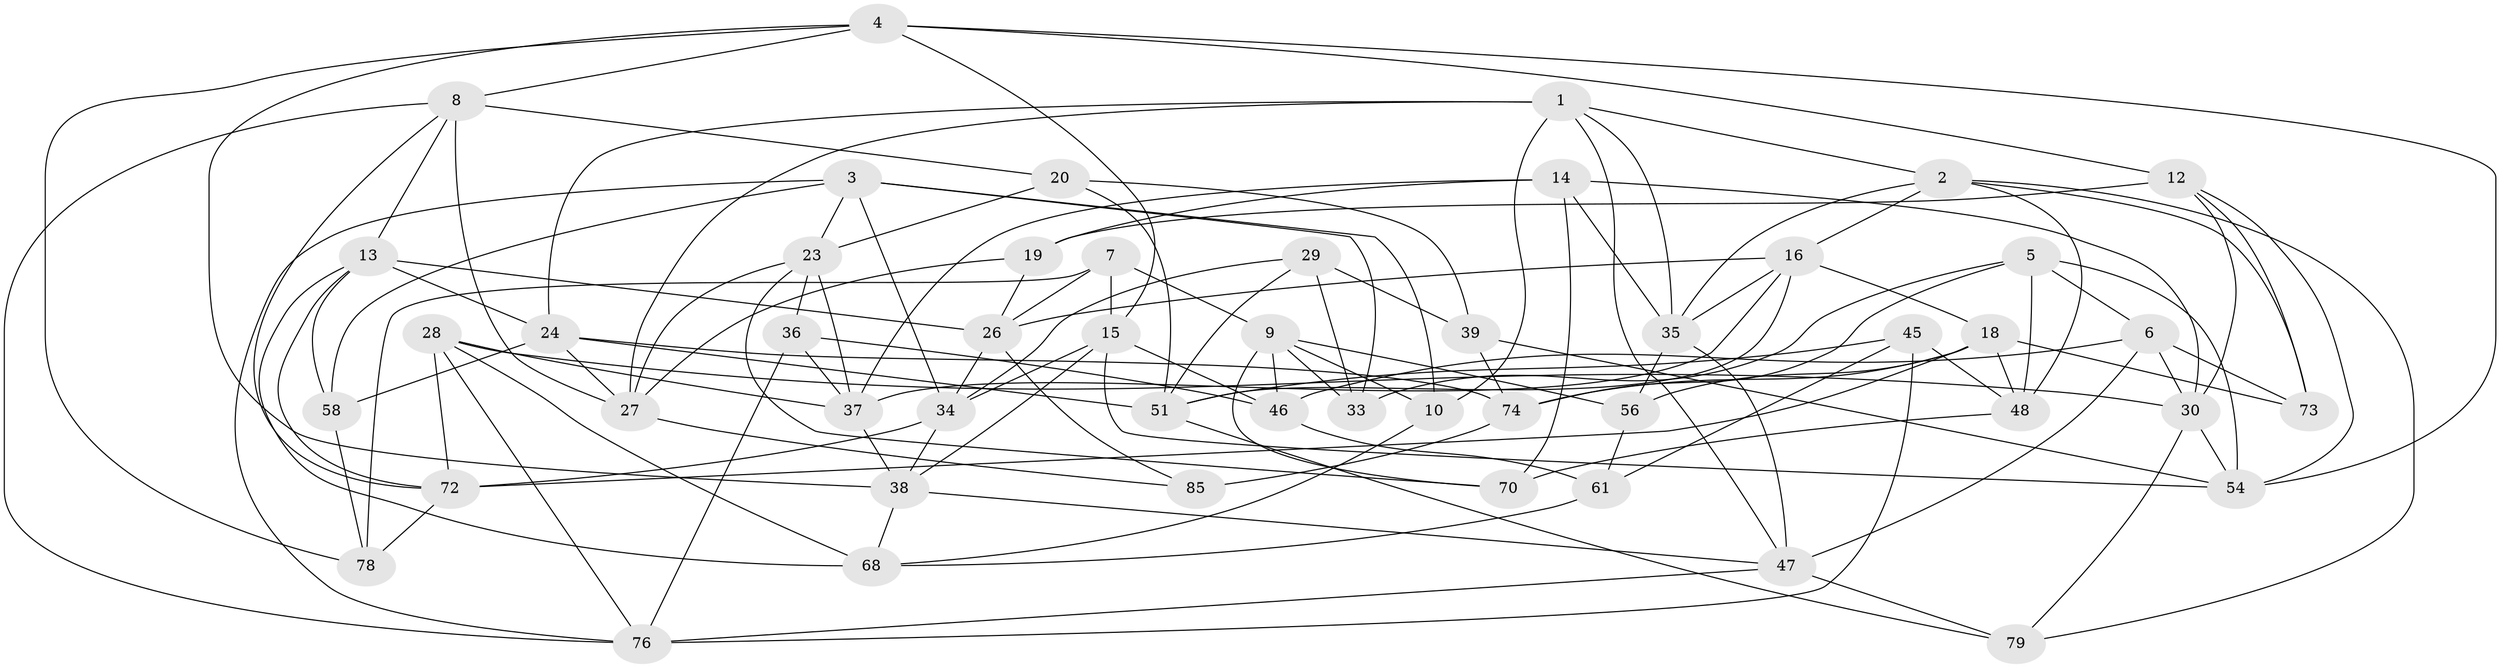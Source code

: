 // Generated by graph-tools (version 1.1) at 2025/52/02/27/25 19:52:31]
// undirected, 50 vertices, 128 edges
graph export_dot {
graph [start="1"]
  node [color=gray90,style=filled];
  1 [super="+21"];
  2 [super="+32"];
  3 [super="+77"];
  4 [super="+11"];
  5 [super="+31"];
  6 [super="+60"];
  7;
  8 [super="+66"];
  9 [super="+43"];
  10;
  12 [super="+71"];
  13 [super="+67"];
  14 [super="+25"];
  15 [super="+17"];
  16 [super="+22"];
  18 [super="+59"];
  19 [super="+53"];
  20;
  23 [super="+81"];
  24 [super="+40"];
  26 [super="+65"];
  27 [super="+44"];
  28 [super="+42"];
  29 [super="+41"];
  30 [super="+84"];
  33;
  34 [super="+55"];
  35 [super="+50"];
  36;
  37 [super="+82"];
  38 [super="+63"];
  39 [super="+52"];
  45;
  46 [super="+69"];
  47 [super="+64"];
  48 [super="+49"];
  51 [super="+62"];
  54 [super="+57"];
  56;
  58;
  61;
  68 [super="+75"];
  70;
  72 [super="+86"];
  73;
  74 [super="+83"];
  76 [super="+80"];
  78;
  79;
  85;
  1 -- 35;
  1 -- 10;
  1 -- 27;
  1 -- 2;
  1 -- 24;
  1 -- 47;
  2 -- 79;
  2 -- 48;
  2 -- 73;
  2 -- 35;
  2 -- 16;
  3 -- 58;
  3 -- 10;
  3 -- 34;
  3 -- 33;
  3 -- 76;
  3 -- 23;
  4 -- 12;
  4 -- 15;
  4 -- 54;
  4 -- 8;
  4 -- 78;
  4 -- 38;
  5 -- 33;
  5 -- 54;
  5 -- 48 [weight=2];
  5 -- 6;
  5 -- 74;
  6 -- 46 [weight=2];
  6 -- 73;
  6 -- 30;
  6 -- 47;
  7 -- 78;
  7 -- 26;
  7 -- 9;
  7 -- 15;
  8 -- 76;
  8 -- 72;
  8 -- 20;
  8 -- 13;
  8 -- 27;
  9 -- 46;
  9 -- 33;
  9 -- 10;
  9 -- 56;
  9 -- 70;
  10 -- 68;
  12 -- 19 [weight=2];
  12 -- 73;
  12 -- 30;
  12 -- 54;
  13 -- 72;
  13 -- 26;
  13 -- 68;
  13 -- 24;
  13 -- 58;
  14 -- 70;
  14 -- 37;
  14 -- 30;
  14 -- 35;
  14 -- 19 [weight=2];
  15 -- 38;
  15 -- 46;
  15 -- 34;
  15 -- 54;
  16 -- 26;
  16 -- 35;
  16 -- 37;
  16 -- 51;
  16 -- 18;
  18 -- 56;
  18 -- 73;
  18 -- 74;
  18 -- 48;
  18 -- 72;
  19 -- 26;
  19 -- 27;
  20 -- 51;
  20 -- 39;
  20 -- 23;
  23 -- 37;
  23 -- 36;
  23 -- 70;
  23 -- 27;
  24 -- 27;
  24 -- 58;
  24 -- 51;
  24 -- 74;
  26 -- 85;
  26 -- 34;
  27 -- 85;
  28 -- 68 [weight=2];
  28 -- 72;
  28 -- 76;
  28 -- 37;
  28 -- 30;
  29 -- 34;
  29 -- 39 [weight=3];
  29 -- 33;
  29 -- 51;
  30 -- 54;
  30 -- 79;
  34 -- 72;
  34 -- 38;
  35 -- 56;
  35 -- 47;
  36 -- 37;
  36 -- 46;
  36 -- 76;
  37 -- 38;
  38 -- 68;
  38 -- 47;
  39 -- 74;
  39 -- 54;
  45 -- 48;
  45 -- 61;
  45 -- 51;
  45 -- 76;
  46 -- 61;
  47 -- 76;
  47 -- 79;
  48 -- 70;
  51 -- 79;
  56 -- 61;
  58 -- 78;
  61 -- 68;
  72 -- 78;
  74 -- 85 [weight=2];
}

